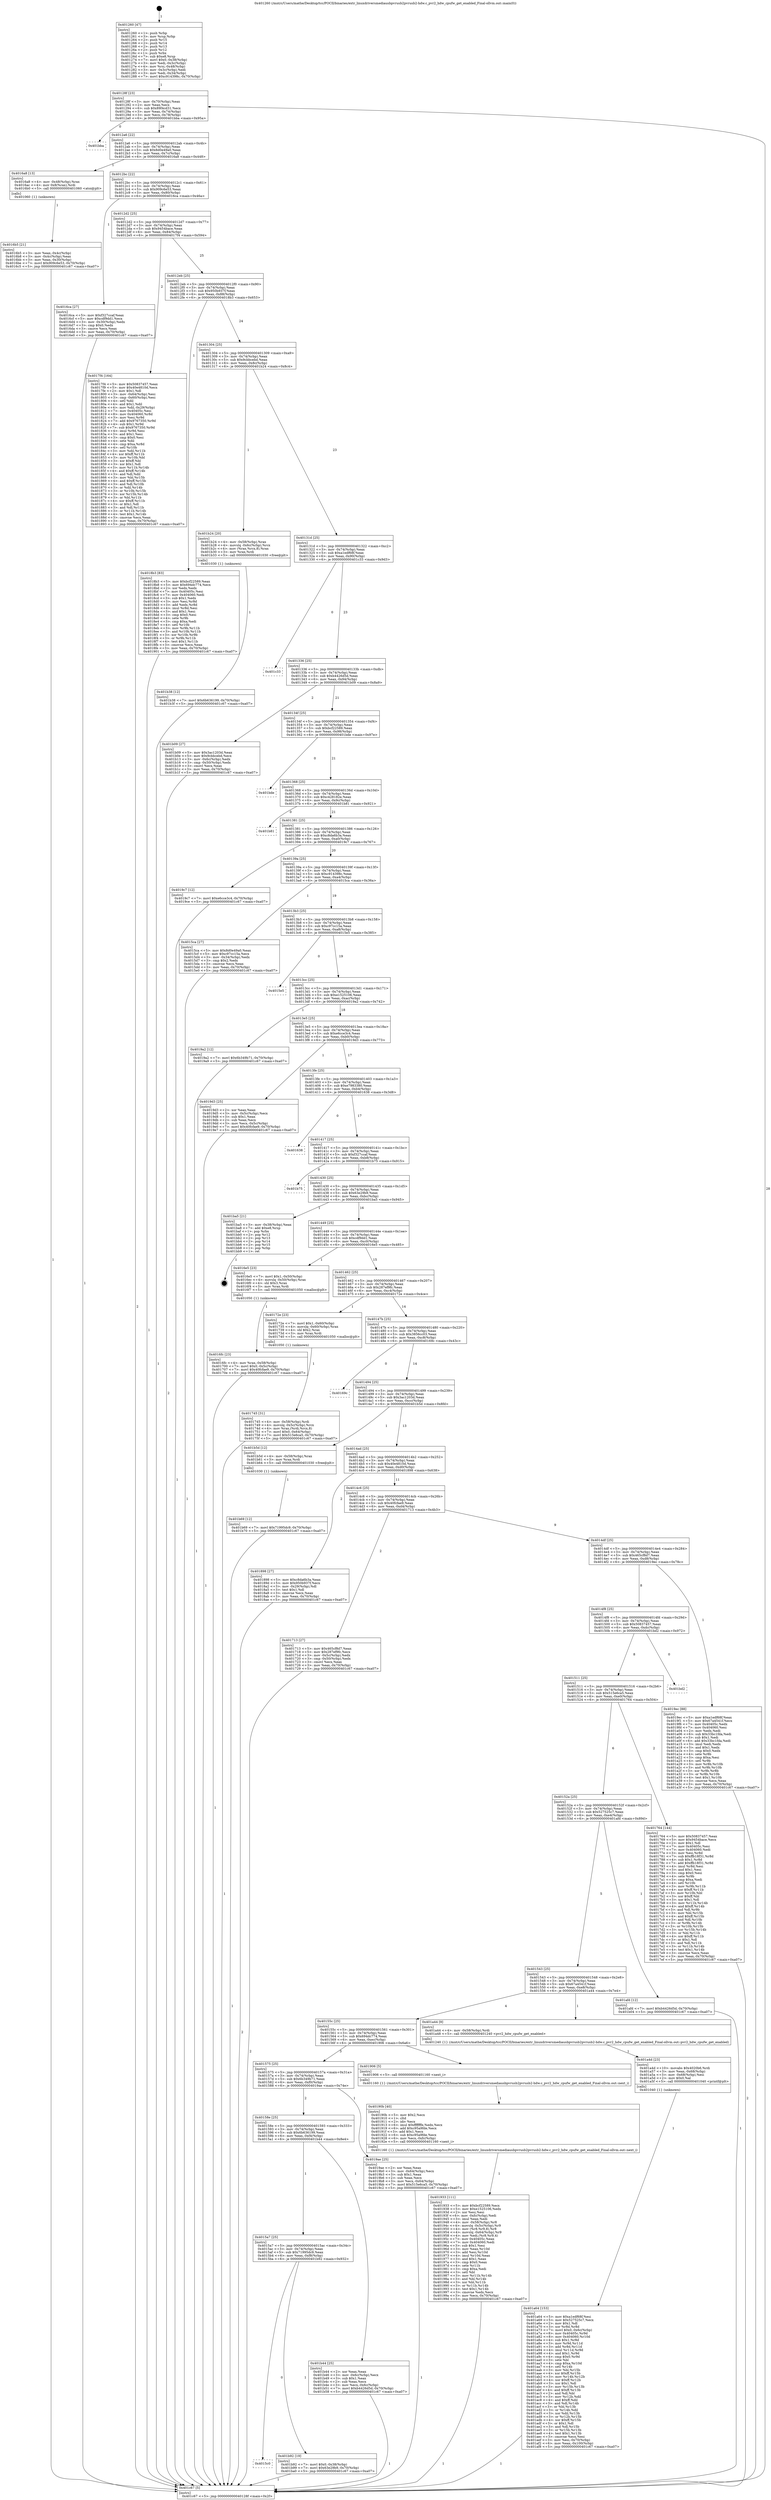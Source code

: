 digraph "0x401260" {
  label = "0x401260 (/mnt/c/Users/mathe/Desktop/tcc/POCII/binaries/extr_linuxdriversmediausbpvrusb2pvrusb2-hdw.c_pvr2_hdw_cpufw_get_enabled_Final-ollvm.out::main(0))"
  labelloc = "t"
  node[shape=record]

  Entry [label="",width=0.3,height=0.3,shape=circle,fillcolor=black,style=filled]
  "0x40128f" [label="{
     0x40128f [23]\l
     | [instrs]\l
     &nbsp;&nbsp;0x40128f \<+3\>: mov -0x70(%rbp),%eax\l
     &nbsp;&nbsp;0x401292 \<+2\>: mov %eax,%ecx\l
     &nbsp;&nbsp;0x401294 \<+6\>: sub $0x89f4cd31,%ecx\l
     &nbsp;&nbsp;0x40129a \<+3\>: mov %eax,-0x74(%rbp)\l
     &nbsp;&nbsp;0x40129d \<+3\>: mov %ecx,-0x78(%rbp)\l
     &nbsp;&nbsp;0x4012a0 \<+6\>: je 0000000000401bba \<main+0x95a\>\l
  }"]
  "0x401bba" [label="{
     0x401bba\l
  }", style=dashed]
  "0x4012a6" [label="{
     0x4012a6 [22]\l
     | [instrs]\l
     &nbsp;&nbsp;0x4012a6 \<+5\>: jmp 00000000004012ab \<main+0x4b\>\l
     &nbsp;&nbsp;0x4012ab \<+3\>: mov -0x74(%rbp),%eax\l
     &nbsp;&nbsp;0x4012ae \<+5\>: sub $0x8d0e49a0,%eax\l
     &nbsp;&nbsp;0x4012b3 \<+3\>: mov %eax,-0x7c(%rbp)\l
     &nbsp;&nbsp;0x4012b6 \<+6\>: je 00000000004016a8 \<main+0x448\>\l
  }"]
  Exit [label="",width=0.3,height=0.3,shape=circle,fillcolor=black,style=filled,peripheries=2]
  "0x4016a8" [label="{
     0x4016a8 [13]\l
     | [instrs]\l
     &nbsp;&nbsp;0x4016a8 \<+4\>: mov -0x48(%rbp),%rax\l
     &nbsp;&nbsp;0x4016ac \<+4\>: mov 0x8(%rax),%rdi\l
     &nbsp;&nbsp;0x4016b0 \<+5\>: call 0000000000401060 \<atoi@plt\>\l
     | [calls]\l
     &nbsp;&nbsp;0x401060 \{1\} (unknown)\l
  }"]
  "0x4012bc" [label="{
     0x4012bc [22]\l
     | [instrs]\l
     &nbsp;&nbsp;0x4012bc \<+5\>: jmp 00000000004012c1 \<main+0x61\>\l
     &nbsp;&nbsp;0x4012c1 \<+3\>: mov -0x74(%rbp),%eax\l
     &nbsp;&nbsp;0x4012c4 \<+5\>: sub $0x909c6e53,%eax\l
     &nbsp;&nbsp;0x4012c9 \<+3\>: mov %eax,-0x80(%rbp)\l
     &nbsp;&nbsp;0x4012cc \<+6\>: je 00000000004016ca \<main+0x46a\>\l
  }"]
  "0x4015c0" [label="{
     0x4015c0\l
  }", style=dashed]
  "0x4016ca" [label="{
     0x4016ca [27]\l
     | [instrs]\l
     &nbsp;&nbsp;0x4016ca \<+5\>: mov $0xf327ccaf,%eax\l
     &nbsp;&nbsp;0x4016cf \<+5\>: mov $0xcdf9dd1,%ecx\l
     &nbsp;&nbsp;0x4016d4 \<+3\>: mov -0x30(%rbp),%edx\l
     &nbsp;&nbsp;0x4016d7 \<+3\>: cmp $0x0,%edx\l
     &nbsp;&nbsp;0x4016da \<+3\>: cmove %ecx,%eax\l
     &nbsp;&nbsp;0x4016dd \<+3\>: mov %eax,-0x70(%rbp)\l
     &nbsp;&nbsp;0x4016e0 \<+5\>: jmp 0000000000401c67 \<main+0xa07\>\l
  }"]
  "0x4012d2" [label="{
     0x4012d2 [25]\l
     | [instrs]\l
     &nbsp;&nbsp;0x4012d2 \<+5\>: jmp 00000000004012d7 \<main+0x77\>\l
     &nbsp;&nbsp;0x4012d7 \<+3\>: mov -0x74(%rbp),%eax\l
     &nbsp;&nbsp;0x4012da \<+5\>: sub $0x9454bace,%eax\l
     &nbsp;&nbsp;0x4012df \<+6\>: mov %eax,-0x84(%rbp)\l
     &nbsp;&nbsp;0x4012e5 \<+6\>: je 00000000004017f4 \<main+0x594\>\l
  }"]
  "0x401b92" [label="{
     0x401b92 [19]\l
     | [instrs]\l
     &nbsp;&nbsp;0x401b92 \<+7\>: movl $0x0,-0x38(%rbp)\l
     &nbsp;&nbsp;0x401b99 \<+7\>: movl $0x63e29b9,-0x70(%rbp)\l
     &nbsp;&nbsp;0x401ba0 \<+5\>: jmp 0000000000401c67 \<main+0xa07\>\l
  }"]
  "0x4017f4" [label="{
     0x4017f4 [164]\l
     | [instrs]\l
     &nbsp;&nbsp;0x4017f4 \<+5\>: mov $0x50837457,%eax\l
     &nbsp;&nbsp;0x4017f9 \<+5\>: mov $0x40e4810d,%ecx\l
     &nbsp;&nbsp;0x4017fe \<+2\>: mov $0x1,%dl\l
     &nbsp;&nbsp;0x401800 \<+3\>: mov -0x64(%rbp),%esi\l
     &nbsp;&nbsp;0x401803 \<+3\>: cmp -0x60(%rbp),%esi\l
     &nbsp;&nbsp;0x401806 \<+4\>: setl %dil\l
     &nbsp;&nbsp;0x40180a \<+4\>: and $0x1,%dil\l
     &nbsp;&nbsp;0x40180e \<+4\>: mov %dil,-0x29(%rbp)\l
     &nbsp;&nbsp;0x401812 \<+7\>: mov 0x40405c,%esi\l
     &nbsp;&nbsp;0x401819 \<+8\>: mov 0x404060,%r8d\l
     &nbsp;&nbsp;0x401821 \<+3\>: mov %esi,%r9d\l
     &nbsp;&nbsp;0x401824 \<+7\>: add $0x9767350,%r9d\l
     &nbsp;&nbsp;0x40182b \<+4\>: sub $0x1,%r9d\l
     &nbsp;&nbsp;0x40182f \<+7\>: sub $0x9767350,%r9d\l
     &nbsp;&nbsp;0x401836 \<+4\>: imul %r9d,%esi\l
     &nbsp;&nbsp;0x40183a \<+3\>: and $0x1,%esi\l
     &nbsp;&nbsp;0x40183d \<+3\>: cmp $0x0,%esi\l
     &nbsp;&nbsp;0x401840 \<+4\>: sete %dil\l
     &nbsp;&nbsp;0x401844 \<+4\>: cmp $0xa,%r8d\l
     &nbsp;&nbsp;0x401848 \<+4\>: setl %r10b\l
     &nbsp;&nbsp;0x40184c \<+3\>: mov %dil,%r11b\l
     &nbsp;&nbsp;0x40184f \<+4\>: xor $0xff,%r11b\l
     &nbsp;&nbsp;0x401853 \<+3\>: mov %r10b,%bl\l
     &nbsp;&nbsp;0x401856 \<+3\>: xor $0xff,%bl\l
     &nbsp;&nbsp;0x401859 \<+3\>: xor $0x1,%dl\l
     &nbsp;&nbsp;0x40185c \<+3\>: mov %r11b,%r14b\l
     &nbsp;&nbsp;0x40185f \<+4\>: and $0xff,%r14b\l
     &nbsp;&nbsp;0x401863 \<+3\>: and %dl,%dil\l
     &nbsp;&nbsp;0x401866 \<+3\>: mov %bl,%r15b\l
     &nbsp;&nbsp;0x401869 \<+4\>: and $0xff,%r15b\l
     &nbsp;&nbsp;0x40186d \<+3\>: and %dl,%r10b\l
     &nbsp;&nbsp;0x401870 \<+3\>: or %dil,%r14b\l
     &nbsp;&nbsp;0x401873 \<+3\>: or %r10b,%r15b\l
     &nbsp;&nbsp;0x401876 \<+3\>: xor %r15b,%r14b\l
     &nbsp;&nbsp;0x401879 \<+3\>: or %bl,%r11b\l
     &nbsp;&nbsp;0x40187c \<+4\>: xor $0xff,%r11b\l
     &nbsp;&nbsp;0x401880 \<+3\>: or $0x1,%dl\l
     &nbsp;&nbsp;0x401883 \<+3\>: and %dl,%r11b\l
     &nbsp;&nbsp;0x401886 \<+3\>: or %r11b,%r14b\l
     &nbsp;&nbsp;0x401889 \<+4\>: test $0x1,%r14b\l
     &nbsp;&nbsp;0x40188d \<+3\>: cmovne %ecx,%eax\l
     &nbsp;&nbsp;0x401890 \<+3\>: mov %eax,-0x70(%rbp)\l
     &nbsp;&nbsp;0x401893 \<+5\>: jmp 0000000000401c67 \<main+0xa07\>\l
  }"]
  "0x4012eb" [label="{
     0x4012eb [25]\l
     | [instrs]\l
     &nbsp;&nbsp;0x4012eb \<+5\>: jmp 00000000004012f0 \<main+0x90\>\l
     &nbsp;&nbsp;0x4012f0 \<+3\>: mov -0x74(%rbp),%eax\l
     &nbsp;&nbsp;0x4012f3 \<+5\>: sub $0x950b937f,%eax\l
     &nbsp;&nbsp;0x4012f8 \<+6\>: mov %eax,-0x88(%rbp)\l
     &nbsp;&nbsp;0x4012fe \<+6\>: je 00000000004018b3 \<main+0x653\>\l
  }"]
  "0x401b69" [label="{
     0x401b69 [12]\l
     | [instrs]\l
     &nbsp;&nbsp;0x401b69 \<+7\>: movl $0x71995dc9,-0x70(%rbp)\l
     &nbsp;&nbsp;0x401b70 \<+5\>: jmp 0000000000401c67 \<main+0xa07\>\l
  }"]
  "0x4018b3" [label="{
     0x4018b3 [83]\l
     | [instrs]\l
     &nbsp;&nbsp;0x4018b3 \<+5\>: mov $0xbcf22589,%eax\l
     &nbsp;&nbsp;0x4018b8 \<+5\>: mov $0x694dc774,%ecx\l
     &nbsp;&nbsp;0x4018bd \<+2\>: xor %edx,%edx\l
     &nbsp;&nbsp;0x4018bf \<+7\>: mov 0x40405c,%esi\l
     &nbsp;&nbsp;0x4018c6 \<+7\>: mov 0x404060,%edi\l
     &nbsp;&nbsp;0x4018cd \<+3\>: sub $0x1,%edx\l
     &nbsp;&nbsp;0x4018d0 \<+3\>: mov %esi,%r8d\l
     &nbsp;&nbsp;0x4018d3 \<+3\>: add %edx,%r8d\l
     &nbsp;&nbsp;0x4018d6 \<+4\>: imul %r8d,%esi\l
     &nbsp;&nbsp;0x4018da \<+3\>: and $0x1,%esi\l
     &nbsp;&nbsp;0x4018dd \<+3\>: cmp $0x0,%esi\l
     &nbsp;&nbsp;0x4018e0 \<+4\>: sete %r9b\l
     &nbsp;&nbsp;0x4018e4 \<+3\>: cmp $0xa,%edi\l
     &nbsp;&nbsp;0x4018e7 \<+4\>: setl %r10b\l
     &nbsp;&nbsp;0x4018eb \<+3\>: mov %r9b,%r11b\l
     &nbsp;&nbsp;0x4018ee \<+3\>: and %r10b,%r11b\l
     &nbsp;&nbsp;0x4018f1 \<+3\>: xor %r10b,%r9b\l
     &nbsp;&nbsp;0x4018f4 \<+3\>: or %r9b,%r11b\l
     &nbsp;&nbsp;0x4018f7 \<+4\>: test $0x1,%r11b\l
     &nbsp;&nbsp;0x4018fb \<+3\>: cmovne %ecx,%eax\l
     &nbsp;&nbsp;0x4018fe \<+3\>: mov %eax,-0x70(%rbp)\l
     &nbsp;&nbsp;0x401901 \<+5\>: jmp 0000000000401c67 \<main+0xa07\>\l
  }"]
  "0x401304" [label="{
     0x401304 [25]\l
     | [instrs]\l
     &nbsp;&nbsp;0x401304 \<+5\>: jmp 0000000000401309 \<main+0xa9\>\l
     &nbsp;&nbsp;0x401309 \<+3\>: mov -0x74(%rbp),%eax\l
     &nbsp;&nbsp;0x40130c \<+5\>: sub $0x9cbbcebd,%eax\l
     &nbsp;&nbsp;0x401311 \<+6\>: mov %eax,-0x8c(%rbp)\l
     &nbsp;&nbsp;0x401317 \<+6\>: je 0000000000401b24 \<main+0x8c4\>\l
  }"]
  "0x4015a7" [label="{
     0x4015a7 [25]\l
     | [instrs]\l
     &nbsp;&nbsp;0x4015a7 \<+5\>: jmp 00000000004015ac \<main+0x34c\>\l
     &nbsp;&nbsp;0x4015ac \<+3\>: mov -0x74(%rbp),%eax\l
     &nbsp;&nbsp;0x4015af \<+5\>: sub $0x71995dc9,%eax\l
     &nbsp;&nbsp;0x4015b4 \<+6\>: mov %eax,-0xf8(%rbp)\l
     &nbsp;&nbsp;0x4015ba \<+6\>: je 0000000000401b92 \<main+0x932\>\l
  }"]
  "0x401b24" [label="{
     0x401b24 [20]\l
     | [instrs]\l
     &nbsp;&nbsp;0x401b24 \<+4\>: mov -0x58(%rbp),%rax\l
     &nbsp;&nbsp;0x401b28 \<+4\>: movslq -0x6c(%rbp),%rcx\l
     &nbsp;&nbsp;0x401b2c \<+4\>: mov (%rax,%rcx,8),%rax\l
     &nbsp;&nbsp;0x401b30 \<+3\>: mov %rax,%rdi\l
     &nbsp;&nbsp;0x401b33 \<+5\>: call 0000000000401030 \<free@plt\>\l
     | [calls]\l
     &nbsp;&nbsp;0x401030 \{1\} (unknown)\l
  }"]
  "0x40131d" [label="{
     0x40131d [25]\l
     | [instrs]\l
     &nbsp;&nbsp;0x40131d \<+5\>: jmp 0000000000401322 \<main+0xc2\>\l
     &nbsp;&nbsp;0x401322 \<+3\>: mov -0x74(%rbp),%eax\l
     &nbsp;&nbsp;0x401325 \<+5\>: sub $0xa1edf68f,%eax\l
     &nbsp;&nbsp;0x40132a \<+6\>: mov %eax,-0x90(%rbp)\l
     &nbsp;&nbsp;0x401330 \<+6\>: je 0000000000401c33 \<main+0x9d3\>\l
  }"]
  "0x401b44" [label="{
     0x401b44 [25]\l
     | [instrs]\l
     &nbsp;&nbsp;0x401b44 \<+2\>: xor %eax,%eax\l
     &nbsp;&nbsp;0x401b46 \<+3\>: mov -0x6c(%rbp),%ecx\l
     &nbsp;&nbsp;0x401b49 \<+3\>: sub $0x1,%eax\l
     &nbsp;&nbsp;0x401b4c \<+2\>: sub %eax,%ecx\l
     &nbsp;&nbsp;0x401b4e \<+3\>: mov %ecx,-0x6c(%rbp)\l
     &nbsp;&nbsp;0x401b51 \<+7\>: movl $0xb4426d5d,-0x70(%rbp)\l
     &nbsp;&nbsp;0x401b58 \<+5\>: jmp 0000000000401c67 \<main+0xa07\>\l
  }"]
  "0x401c33" [label="{
     0x401c33\l
  }", style=dashed]
  "0x401336" [label="{
     0x401336 [25]\l
     | [instrs]\l
     &nbsp;&nbsp;0x401336 \<+5\>: jmp 000000000040133b \<main+0xdb\>\l
     &nbsp;&nbsp;0x40133b \<+3\>: mov -0x74(%rbp),%eax\l
     &nbsp;&nbsp;0x40133e \<+5\>: sub $0xb4426d5d,%eax\l
     &nbsp;&nbsp;0x401343 \<+6\>: mov %eax,-0x94(%rbp)\l
     &nbsp;&nbsp;0x401349 \<+6\>: je 0000000000401b09 \<main+0x8a9\>\l
  }"]
  "0x401b38" [label="{
     0x401b38 [12]\l
     | [instrs]\l
     &nbsp;&nbsp;0x401b38 \<+7\>: movl $0x6b636199,-0x70(%rbp)\l
     &nbsp;&nbsp;0x401b3f \<+5\>: jmp 0000000000401c67 \<main+0xa07\>\l
  }"]
  "0x401b09" [label="{
     0x401b09 [27]\l
     | [instrs]\l
     &nbsp;&nbsp;0x401b09 \<+5\>: mov $0x3ac1203d,%eax\l
     &nbsp;&nbsp;0x401b0e \<+5\>: mov $0x9cbbcebd,%ecx\l
     &nbsp;&nbsp;0x401b13 \<+3\>: mov -0x6c(%rbp),%edx\l
     &nbsp;&nbsp;0x401b16 \<+3\>: cmp -0x50(%rbp),%edx\l
     &nbsp;&nbsp;0x401b19 \<+3\>: cmovl %ecx,%eax\l
     &nbsp;&nbsp;0x401b1c \<+3\>: mov %eax,-0x70(%rbp)\l
     &nbsp;&nbsp;0x401b1f \<+5\>: jmp 0000000000401c67 \<main+0xa07\>\l
  }"]
  "0x40134f" [label="{
     0x40134f [25]\l
     | [instrs]\l
     &nbsp;&nbsp;0x40134f \<+5\>: jmp 0000000000401354 \<main+0xf4\>\l
     &nbsp;&nbsp;0x401354 \<+3\>: mov -0x74(%rbp),%eax\l
     &nbsp;&nbsp;0x401357 \<+5\>: sub $0xbcf22589,%eax\l
     &nbsp;&nbsp;0x40135c \<+6\>: mov %eax,-0x98(%rbp)\l
     &nbsp;&nbsp;0x401362 \<+6\>: je 0000000000401bde \<main+0x97e\>\l
  }"]
  "0x401a64" [label="{
     0x401a64 [153]\l
     | [instrs]\l
     &nbsp;&nbsp;0x401a64 \<+5\>: mov $0xa1edf68f,%esi\l
     &nbsp;&nbsp;0x401a69 \<+5\>: mov $0x527525c7,%ecx\l
     &nbsp;&nbsp;0x401a6e \<+2\>: mov $0x1,%dl\l
     &nbsp;&nbsp;0x401a70 \<+3\>: xor %r8d,%r8d\l
     &nbsp;&nbsp;0x401a73 \<+7\>: movl $0x0,-0x6c(%rbp)\l
     &nbsp;&nbsp;0x401a7a \<+8\>: mov 0x40405c,%r9d\l
     &nbsp;&nbsp;0x401a82 \<+8\>: mov 0x404060,%r10d\l
     &nbsp;&nbsp;0x401a8a \<+4\>: sub $0x1,%r8d\l
     &nbsp;&nbsp;0x401a8e \<+3\>: mov %r9d,%r11d\l
     &nbsp;&nbsp;0x401a91 \<+3\>: add %r8d,%r11d\l
     &nbsp;&nbsp;0x401a94 \<+4\>: imul %r11d,%r9d\l
     &nbsp;&nbsp;0x401a98 \<+4\>: and $0x1,%r9d\l
     &nbsp;&nbsp;0x401a9c \<+4\>: cmp $0x0,%r9d\l
     &nbsp;&nbsp;0x401aa0 \<+3\>: sete %bl\l
     &nbsp;&nbsp;0x401aa3 \<+4\>: cmp $0xa,%r10d\l
     &nbsp;&nbsp;0x401aa7 \<+4\>: setl %r14b\l
     &nbsp;&nbsp;0x401aab \<+3\>: mov %bl,%r15b\l
     &nbsp;&nbsp;0x401aae \<+4\>: xor $0xff,%r15b\l
     &nbsp;&nbsp;0x401ab2 \<+3\>: mov %r14b,%r12b\l
     &nbsp;&nbsp;0x401ab5 \<+4\>: xor $0xff,%r12b\l
     &nbsp;&nbsp;0x401ab9 \<+3\>: xor $0x1,%dl\l
     &nbsp;&nbsp;0x401abc \<+3\>: mov %r15b,%r13b\l
     &nbsp;&nbsp;0x401abf \<+4\>: and $0xff,%r13b\l
     &nbsp;&nbsp;0x401ac3 \<+2\>: and %dl,%bl\l
     &nbsp;&nbsp;0x401ac5 \<+3\>: mov %r12b,%dil\l
     &nbsp;&nbsp;0x401ac8 \<+4\>: and $0xff,%dil\l
     &nbsp;&nbsp;0x401acc \<+3\>: and %dl,%r14b\l
     &nbsp;&nbsp;0x401acf \<+3\>: or %bl,%r13b\l
     &nbsp;&nbsp;0x401ad2 \<+3\>: or %r14b,%dil\l
     &nbsp;&nbsp;0x401ad5 \<+3\>: xor %dil,%r13b\l
     &nbsp;&nbsp;0x401ad8 \<+3\>: or %r12b,%r15b\l
     &nbsp;&nbsp;0x401adb \<+4\>: xor $0xff,%r15b\l
     &nbsp;&nbsp;0x401adf \<+3\>: or $0x1,%dl\l
     &nbsp;&nbsp;0x401ae2 \<+3\>: and %dl,%r15b\l
     &nbsp;&nbsp;0x401ae5 \<+3\>: or %r15b,%r13b\l
     &nbsp;&nbsp;0x401ae8 \<+4\>: test $0x1,%r13b\l
     &nbsp;&nbsp;0x401aec \<+3\>: cmovne %ecx,%esi\l
     &nbsp;&nbsp;0x401aef \<+3\>: mov %esi,-0x70(%rbp)\l
     &nbsp;&nbsp;0x401af2 \<+6\>: mov %eax,-0x100(%rbp)\l
     &nbsp;&nbsp;0x401af8 \<+5\>: jmp 0000000000401c67 \<main+0xa07\>\l
  }"]
  "0x401bde" [label="{
     0x401bde\l
  }", style=dashed]
  "0x401368" [label="{
     0x401368 [25]\l
     | [instrs]\l
     &nbsp;&nbsp;0x401368 \<+5\>: jmp 000000000040136d \<main+0x10d\>\l
     &nbsp;&nbsp;0x40136d \<+3\>: mov -0x74(%rbp),%eax\l
     &nbsp;&nbsp;0x401370 \<+5\>: sub $0xc428182e,%eax\l
     &nbsp;&nbsp;0x401375 \<+6\>: mov %eax,-0x9c(%rbp)\l
     &nbsp;&nbsp;0x40137b \<+6\>: je 0000000000401b81 \<main+0x921\>\l
  }"]
  "0x401a4d" [label="{
     0x401a4d [23]\l
     | [instrs]\l
     &nbsp;&nbsp;0x401a4d \<+10\>: movabs $0x4020b6,%rdi\l
     &nbsp;&nbsp;0x401a57 \<+3\>: mov %eax,-0x68(%rbp)\l
     &nbsp;&nbsp;0x401a5a \<+3\>: mov -0x68(%rbp),%esi\l
     &nbsp;&nbsp;0x401a5d \<+2\>: mov $0x0,%al\l
     &nbsp;&nbsp;0x401a5f \<+5\>: call 0000000000401040 \<printf@plt\>\l
     | [calls]\l
     &nbsp;&nbsp;0x401040 \{1\} (unknown)\l
  }"]
  "0x401b81" [label="{
     0x401b81\l
  }", style=dashed]
  "0x401381" [label="{
     0x401381 [25]\l
     | [instrs]\l
     &nbsp;&nbsp;0x401381 \<+5\>: jmp 0000000000401386 \<main+0x126\>\l
     &nbsp;&nbsp;0x401386 \<+3\>: mov -0x74(%rbp),%eax\l
     &nbsp;&nbsp;0x401389 \<+5\>: sub $0xc8da6b3a,%eax\l
     &nbsp;&nbsp;0x40138e \<+6\>: mov %eax,-0xa0(%rbp)\l
     &nbsp;&nbsp;0x401394 \<+6\>: je 00000000004019c7 \<main+0x767\>\l
  }"]
  "0x40158e" [label="{
     0x40158e [25]\l
     | [instrs]\l
     &nbsp;&nbsp;0x40158e \<+5\>: jmp 0000000000401593 \<main+0x333\>\l
     &nbsp;&nbsp;0x401593 \<+3\>: mov -0x74(%rbp),%eax\l
     &nbsp;&nbsp;0x401596 \<+5\>: sub $0x6b636199,%eax\l
     &nbsp;&nbsp;0x40159b \<+6\>: mov %eax,-0xf4(%rbp)\l
     &nbsp;&nbsp;0x4015a1 \<+6\>: je 0000000000401b44 \<main+0x8e4\>\l
  }"]
  "0x4019c7" [label="{
     0x4019c7 [12]\l
     | [instrs]\l
     &nbsp;&nbsp;0x4019c7 \<+7\>: movl $0xe6cce3c4,-0x70(%rbp)\l
     &nbsp;&nbsp;0x4019ce \<+5\>: jmp 0000000000401c67 \<main+0xa07\>\l
  }"]
  "0x40139a" [label="{
     0x40139a [25]\l
     | [instrs]\l
     &nbsp;&nbsp;0x40139a \<+5\>: jmp 000000000040139f \<main+0x13f\>\l
     &nbsp;&nbsp;0x40139f \<+3\>: mov -0x74(%rbp),%eax\l
     &nbsp;&nbsp;0x4013a2 \<+5\>: sub $0xc914398c,%eax\l
     &nbsp;&nbsp;0x4013a7 \<+6\>: mov %eax,-0xa4(%rbp)\l
     &nbsp;&nbsp;0x4013ad \<+6\>: je 00000000004015ca \<main+0x36a\>\l
  }"]
  "0x4019ae" [label="{
     0x4019ae [25]\l
     | [instrs]\l
     &nbsp;&nbsp;0x4019ae \<+2\>: xor %eax,%eax\l
     &nbsp;&nbsp;0x4019b0 \<+3\>: mov -0x64(%rbp),%ecx\l
     &nbsp;&nbsp;0x4019b3 \<+3\>: sub $0x1,%eax\l
     &nbsp;&nbsp;0x4019b6 \<+2\>: sub %eax,%ecx\l
     &nbsp;&nbsp;0x4019b8 \<+3\>: mov %ecx,-0x64(%rbp)\l
     &nbsp;&nbsp;0x4019bb \<+7\>: movl $0x515e6ca5,-0x70(%rbp)\l
     &nbsp;&nbsp;0x4019c2 \<+5\>: jmp 0000000000401c67 \<main+0xa07\>\l
  }"]
  "0x4015ca" [label="{
     0x4015ca [27]\l
     | [instrs]\l
     &nbsp;&nbsp;0x4015ca \<+5\>: mov $0x8d0e49a0,%eax\l
     &nbsp;&nbsp;0x4015cf \<+5\>: mov $0xc97cc15a,%ecx\l
     &nbsp;&nbsp;0x4015d4 \<+3\>: mov -0x34(%rbp),%edx\l
     &nbsp;&nbsp;0x4015d7 \<+3\>: cmp $0x2,%edx\l
     &nbsp;&nbsp;0x4015da \<+3\>: cmovne %ecx,%eax\l
     &nbsp;&nbsp;0x4015dd \<+3\>: mov %eax,-0x70(%rbp)\l
     &nbsp;&nbsp;0x4015e0 \<+5\>: jmp 0000000000401c67 \<main+0xa07\>\l
  }"]
  "0x4013b3" [label="{
     0x4013b3 [25]\l
     | [instrs]\l
     &nbsp;&nbsp;0x4013b3 \<+5\>: jmp 00000000004013b8 \<main+0x158\>\l
     &nbsp;&nbsp;0x4013b8 \<+3\>: mov -0x74(%rbp),%eax\l
     &nbsp;&nbsp;0x4013bb \<+5\>: sub $0xc97cc15a,%eax\l
     &nbsp;&nbsp;0x4013c0 \<+6\>: mov %eax,-0xa8(%rbp)\l
     &nbsp;&nbsp;0x4013c6 \<+6\>: je 00000000004015e5 \<main+0x385\>\l
  }"]
  "0x401c67" [label="{
     0x401c67 [5]\l
     | [instrs]\l
     &nbsp;&nbsp;0x401c67 \<+5\>: jmp 000000000040128f \<main+0x2f\>\l
  }"]
  "0x401260" [label="{
     0x401260 [47]\l
     | [instrs]\l
     &nbsp;&nbsp;0x401260 \<+1\>: push %rbp\l
     &nbsp;&nbsp;0x401261 \<+3\>: mov %rsp,%rbp\l
     &nbsp;&nbsp;0x401264 \<+2\>: push %r15\l
     &nbsp;&nbsp;0x401266 \<+2\>: push %r14\l
     &nbsp;&nbsp;0x401268 \<+2\>: push %r13\l
     &nbsp;&nbsp;0x40126a \<+2\>: push %r12\l
     &nbsp;&nbsp;0x40126c \<+1\>: push %rbx\l
     &nbsp;&nbsp;0x40126d \<+7\>: sub $0xe8,%rsp\l
     &nbsp;&nbsp;0x401274 \<+7\>: movl $0x0,-0x38(%rbp)\l
     &nbsp;&nbsp;0x40127b \<+3\>: mov %edi,-0x3c(%rbp)\l
     &nbsp;&nbsp;0x40127e \<+4\>: mov %rsi,-0x48(%rbp)\l
     &nbsp;&nbsp;0x401282 \<+3\>: mov -0x3c(%rbp),%edi\l
     &nbsp;&nbsp;0x401285 \<+3\>: mov %edi,-0x34(%rbp)\l
     &nbsp;&nbsp;0x401288 \<+7\>: movl $0xc914398c,-0x70(%rbp)\l
  }"]
  "0x4016b5" [label="{
     0x4016b5 [21]\l
     | [instrs]\l
     &nbsp;&nbsp;0x4016b5 \<+3\>: mov %eax,-0x4c(%rbp)\l
     &nbsp;&nbsp;0x4016b8 \<+3\>: mov -0x4c(%rbp),%eax\l
     &nbsp;&nbsp;0x4016bb \<+3\>: mov %eax,-0x30(%rbp)\l
     &nbsp;&nbsp;0x4016be \<+7\>: movl $0x909c6e53,-0x70(%rbp)\l
     &nbsp;&nbsp;0x4016c5 \<+5\>: jmp 0000000000401c67 \<main+0xa07\>\l
  }"]
  "0x401933" [label="{
     0x401933 [111]\l
     | [instrs]\l
     &nbsp;&nbsp;0x401933 \<+5\>: mov $0xbcf22589,%ecx\l
     &nbsp;&nbsp;0x401938 \<+5\>: mov $0xe1525106,%edx\l
     &nbsp;&nbsp;0x40193d \<+2\>: xor %esi,%esi\l
     &nbsp;&nbsp;0x40193f \<+6\>: mov -0xfc(%rbp),%edi\l
     &nbsp;&nbsp;0x401945 \<+3\>: imul %eax,%edi\l
     &nbsp;&nbsp;0x401948 \<+4\>: mov -0x58(%rbp),%r8\l
     &nbsp;&nbsp;0x40194c \<+4\>: movslq -0x5c(%rbp),%r9\l
     &nbsp;&nbsp;0x401950 \<+4\>: mov (%r8,%r9,8),%r8\l
     &nbsp;&nbsp;0x401954 \<+4\>: movslq -0x64(%rbp),%r9\l
     &nbsp;&nbsp;0x401958 \<+4\>: mov %edi,(%r8,%r9,4)\l
     &nbsp;&nbsp;0x40195c \<+7\>: mov 0x40405c,%eax\l
     &nbsp;&nbsp;0x401963 \<+7\>: mov 0x404060,%edi\l
     &nbsp;&nbsp;0x40196a \<+3\>: sub $0x1,%esi\l
     &nbsp;&nbsp;0x40196d \<+3\>: mov %eax,%r10d\l
     &nbsp;&nbsp;0x401970 \<+3\>: add %esi,%r10d\l
     &nbsp;&nbsp;0x401973 \<+4\>: imul %r10d,%eax\l
     &nbsp;&nbsp;0x401977 \<+3\>: and $0x1,%eax\l
     &nbsp;&nbsp;0x40197a \<+3\>: cmp $0x0,%eax\l
     &nbsp;&nbsp;0x40197d \<+4\>: sete %r11b\l
     &nbsp;&nbsp;0x401981 \<+3\>: cmp $0xa,%edi\l
     &nbsp;&nbsp;0x401984 \<+3\>: setl %bl\l
     &nbsp;&nbsp;0x401987 \<+3\>: mov %r11b,%r14b\l
     &nbsp;&nbsp;0x40198a \<+3\>: and %bl,%r14b\l
     &nbsp;&nbsp;0x40198d \<+3\>: xor %bl,%r11b\l
     &nbsp;&nbsp;0x401990 \<+3\>: or %r11b,%r14b\l
     &nbsp;&nbsp;0x401993 \<+4\>: test $0x1,%r14b\l
     &nbsp;&nbsp;0x401997 \<+3\>: cmovne %edx,%ecx\l
     &nbsp;&nbsp;0x40199a \<+3\>: mov %ecx,-0x70(%rbp)\l
     &nbsp;&nbsp;0x40199d \<+5\>: jmp 0000000000401c67 \<main+0xa07\>\l
  }"]
  "0x4015e5" [label="{
     0x4015e5\l
  }", style=dashed]
  "0x4013cc" [label="{
     0x4013cc [25]\l
     | [instrs]\l
     &nbsp;&nbsp;0x4013cc \<+5\>: jmp 00000000004013d1 \<main+0x171\>\l
     &nbsp;&nbsp;0x4013d1 \<+3\>: mov -0x74(%rbp),%eax\l
     &nbsp;&nbsp;0x4013d4 \<+5\>: sub $0xe1525106,%eax\l
     &nbsp;&nbsp;0x4013d9 \<+6\>: mov %eax,-0xac(%rbp)\l
     &nbsp;&nbsp;0x4013df \<+6\>: je 00000000004019a2 \<main+0x742\>\l
  }"]
  "0x40190b" [label="{
     0x40190b [40]\l
     | [instrs]\l
     &nbsp;&nbsp;0x40190b \<+5\>: mov $0x2,%ecx\l
     &nbsp;&nbsp;0x401910 \<+1\>: cltd\l
     &nbsp;&nbsp;0x401911 \<+2\>: idiv %ecx\l
     &nbsp;&nbsp;0x401913 \<+6\>: imul $0xfffffffe,%edx,%ecx\l
     &nbsp;&nbsp;0x401919 \<+6\>: add $0xc95a9fde,%ecx\l
     &nbsp;&nbsp;0x40191f \<+3\>: add $0x1,%ecx\l
     &nbsp;&nbsp;0x401922 \<+6\>: sub $0xc95a9fde,%ecx\l
     &nbsp;&nbsp;0x401928 \<+6\>: mov %ecx,-0xfc(%rbp)\l
     &nbsp;&nbsp;0x40192e \<+5\>: call 0000000000401160 \<next_i\>\l
     | [calls]\l
     &nbsp;&nbsp;0x401160 \{1\} (/mnt/c/Users/mathe/Desktop/tcc/POCII/binaries/extr_linuxdriversmediausbpvrusb2pvrusb2-hdw.c_pvr2_hdw_cpufw_get_enabled_Final-ollvm.out::next_i)\l
  }"]
  "0x4019a2" [label="{
     0x4019a2 [12]\l
     | [instrs]\l
     &nbsp;&nbsp;0x4019a2 \<+7\>: movl $0x6b349b71,-0x70(%rbp)\l
     &nbsp;&nbsp;0x4019a9 \<+5\>: jmp 0000000000401c67 \<main+0xa07\>\l
  }"]
  "0x4013e5" [label="{
     0x4013e5 [25]\l
     | [instrs]\l
     &nbsp;&nbsp;0x4013e5 \<+5\>: jmp 00000000004013ea \<main+0x18a\>\l
     &nbsp;&nbsp;0x4013ea \<+3\>: mov -0x74(%rbp),%eax\l
     &nbsp;&nbsp;0x4013ed \<+5\>: sub $0xe6cce3c4,%eax\l
     &nbsp;&nbsp;0x4013f2 \<+6\>: mov %eax,-0xb0(%rbp)\l
     &nbsp;&nbsp;0x4013f8 \<+6\>: je 00000000004019d3 \<main+0x773\>\l
  }"]
  "0x401575" [label="{
     0x401575 [25]\l
     | [instrs]\l
     &nbsp;&nbsp;0x401575 \<+5\>: jmp 000000000040157a \<main+0x31a\>\l
     &nbsp;&nbsp;0x40157a \<+3\>: mov -0x74(%rbp),%eax\l
     &nbsp;&nbsp;0x40157d \<+5\>: sub $0x6b349b71,%eax\l
     &nbsp;&nbsp;0x401582 \<+6\>: mov %eax,-0xf0(%rbp)\l
     &nbsp;&nbsp;0x401588 \<+6\>: je 00000000004019ae \<main+0x74e\>\l
  }"]
  "0x4019d3" [label="{
     0x4019d3 [25]\l
     | [instrs]\l
     &nbsp;&nbsp;0x4019d3 \<+2\>: xor %eax,%eax\l
     &nbsp;&nbsp;0x4019d5 \<+3\>: mov -0x5c(%rbp),%ecx\l
     &nbsp;&nbsp;0x4019d8 \<+3\>: sub $0x1,%eax\l
     &nbsp;&nbsp;0x4019db \<+2\>: sub %eax,%ecx\l
     &nbsp;&nbsp;0x4019dd \<+3\>: mov %ecx,-0x5c(%rbp)\l
     &nbsp;&nbsp;0x4019e0 \<+7\>: movl $0x40fcfae9,-0x70(%rbp)\l
     &nbsp;&nbsp;0x4019e7 \<+5\>: jmp 0000000000401c67 \<main+0xa07\>\l
  }"]
  "0x4013fe" [label="{
     0x4013fe [25]\l
     | [instrs]\l
     &nbsp;&nbsp;0x4013fe \<+5\>: jmp 0000000000401403 \<main+0x1a3\>\l
     &nbsp;&nbsp;0x401403 \<+3\>: mov -0x74(%rbp),%eax\l
     &nbsp;&nbsp;0x401406 \<+5\>: sub $0xe7983380,%eax\l
     &nbsp;&nbsp;0x40140b \<+6\>: mov %eax,-0xb4(%rbp)\l
     &nbsp;&nbsp;0x401411 \<+6\>: je 0000000000401638 \<main+0x3d8\>\l
  }"]
  "0x401906" [label="{
     0x401906 [5]\l
     | [instrs]\l
     &nbsp;&nbsp;0x401906 \<+5\>: call 0000000000401160 \<next_i\>\l
     | [calls]\l
     &nbsp;&nbsp;0x401160 \{1\} (/mnt/c/Users/mathe/Desktop/tcc/POCII/binaries/extr_linuxdriversmediausbpvrusb2pvrusb2-hdw.c_pvr2_hdw_cpufw_get_enabled_Final-ollvm.out::next_i)\l
  }"]
  "0x401638" [label="{
     0x401638\l
  }", style=dashed]
  "0x401417" [label="{
     0x401417 [25]\l
     | [instrs]\l
     &nbsp;&nbsp;0x401417 \<+5\>: jmp 000000000040141c \<main+0x1bc\>\l
     &nbsp;&nbsp;0x40141c \<+3\>: mov -0x74(%rbp),%eax\l
     &nbsp;&nbsp;0x40141f \<+5\>: sub $0xf327ccaf,%eax\l
     &nbsp;&nbsp;0x401424 \<+6\>: mov %eax,-0xb8(%rbp)\l
     &nbsp;&nbsp;0x40142a \<+6\>: je 0000000000401b75 \<main+0x915\>\l
  }"]
  "0x40155c" [label="{
     0x40155c [25]\l
     | [instrs]\l
     &nbsp;&nbsp;0x40155c \<+5\>: jmp 0000000000401561 \<main+0x301\>\l
     &nbsp;&nbsp;0x401561 \<+3\>: mov -0x74(%rbp),%eax\l
     &nbsp;&nbsp;0x401564 \<+5\>: sub $0x694dc774,%eax\l
     &nbsp;&nbsp;0x401569 \<+6\>: mov %eax,-0xec(%rbp)\l
     &nbsp;&nbsp;0x40156f \<+6\>: je 0000000000401906 \<main+0x6a6\>\l
  }"]
  "0x401b75" [label="{
     0x401b75\l
  }", style=dashed]
  "0x401430" [label="{
     0x401430 [25]\l
     | [instrs]\l
     &nbsp;&nbsp;0x401430 \<+5\>: jmp 0000000000401435 \<main+0x1d5\>\l
     &nbsp;&nbsp;0x401435 \<+3\>: mov -0x74(%rbp),%eax\l
     &nbsp;&nbsp;0x401438 \<+5\>: sub $0x63e29b9,%eax\l
     &nbsp;&nbsp;0x40143d \<+6\>: mov %eax,-0xbc(%rbp)\l
     &nbsp;&nbsp;0x401443 \<+6\>: je 0000000000401ba5 \<main+0x945\>\l
  }"]
  "0x401a44" [label="{
     0x401a44 [9]\l
     | [instrs]\l
     &nbsp;&nbsp;0x401a44 \<+4\>: mov -0x58(%rbp),%rdi\l
     &nbsp;&nbsp;0x401a48 \<+5\>: call 0000000000401240 \<pvr2_hdw_cpufw_get_enabled\>\l
     | [calls]\l
     &nbsp;&nbsp;0x401240 \{1\} (/mnt/c/Users/mathe/Desktop/tcc/POCII/binaries/extr_linuxdriversmediausbpvrusb2pvrusb2-hdw.c_pvr2_hdw_cpufw_get_enabled_Final-ollvm.out::pvr2_hdw_cpufw_get_enabled)\l
  }"]
  "0x401ba5" [label="{
     0x401ba5 [21]\l
     | [instrs]\l
     &nbsp;&nbsp;0x401ba5 \<+3\>: mov -0x38(%rbp),%eax\l
     &nbsp;&nbsp;0x401ba8 \<+7\>: add $0xe8,%rsp\l
     &nbsp;&nbsp;0x401baf \<+1\>: pop %rbx\l
     &nbsp;&nbsp;0x401bb0 \<+2\>: pop %r12\l
     &nbsp;&nbsp;0x401bb2 \<+2\>: pop %r13\l
     &nbsp;&nbsp;0x401bb4 \<+2\>: pop %r14\l
     &nbsp;&nbsp;0x401bb6 \<+2\>: pop %r15\l
     &nbsp;&nbsp;0x401bb8 \<+1\>: pop %rbp\l
     &nbsp;&nbsp;0x401bb9 \<+1\>: ret\l
  }"]
  "0x401449" [label="{
     0x401449 [25]\l
     | [instrs]\l
     &nbsp;&nbsp;0x401449 \<+5\>: jmp 000000000040144e \<main+0x1ee\>\l
     &nbsp;&nbsp;0x40144e \<+3\>: mov -0x74(%rbp),%eax\l
     &nbsp;&nbsp;0x401451 \<+5\>: sub $0xcdf9dd1,%eax\l
     &nbsp;&nbsp;0x401456 \<+6\>: mov %eax,-0xc0(%rbp)\l
     &nbsp;&nbsp;0x40145c \<+6\>: je 00000000004016e5 \<main+0x485\>\l
  }"]
  "0x401543" [label="{
     0x401543 [25]\l
     | [instrs]\l
     &nbsp;&nbsp;0x401543 \<+5\>: jmp 0000000000401548 \<main+0x2e8\>\l
     &nbsp;&nbsp;0x401548 \<+3\>: mov -0x74(%rbp),%eax\l
     &nbsp;&nbsp;0x40154b \<+5\>: sub $0x67a4541f,%eax\l
     &nbsp;&nbsp;0x401550 \<+6\>: mov %eax,-0xe8(%rbp)\l
     &nbsp;&nbsp;0x401556 \<+6\>: je 0000000000401a44 \<main+0x7e4\>\l
  }"]
  "0x4016e5" [label="{
     0x4016e5 [23]\l
     | [instrs]\l
     &nbsp;&nbsp;0x4016e5 \<+7\>: movl $0x1,-0x50(%rbp)\l
     &nbsp;&nbsp;0x4016ec \<+4\>: movslq -0x50(%rbp),%rax\l
     &nbsp;&nbsp;0x4016f0 \<+4\>: shl $0x3,%rax\l
     &nbsp;&nbsp;0x4016f4 \<+3\>: mov %rax,%rdi\l
     &nbsp;&nbsp;0x4016f7 \<+5\>: call 0000000000401050 \<malloc@plt\>\l
     | [calls]\l
     &nbsp;&nbsp;0x401050 \{1\} (unknown)\l
  }"]
  "0x401462" [label="{
     0x401462 [25]\l
     | [instrs]\l
     &nbsp;&nbsp;0x401462 \<+5\>: jmp 0000000000401467 \<main+0x207\>\l
     &nbsp;&nbsp;0x401467 \<+3\>: mov -0x74(%rbp),%eax\l
     &nbsp;&nbsp;0x40146a \<+5\>: sub $0x287ef9fc,%eax\l
     &nbsp;&nbsp;0x40146f \<+6\>: mov %eax,-0xc4(%rbp)\l
     &nbsp;&nbsp;0x401475 \<+6\>: je 000000000040172e \<main+0x4ce\>\l
  }"]
  "0x4016fc" [label="{
     0x4016fc [23]\l
     | [instrs]\l
     &nbsp;&nbsp;0x4016fc \<+4\>: mov %rax,-0x58(%rbp)\l
     &nbsp;&nbsp;0x401700 \<+7\>: movl $0x0,-0x5c(%rbp)\l
     &nbsp;&nbsp;0x401707 \<+7\>: movl $0x40fcfae9,-0x70(%rbp)\l
     &nbsp;&nbsp;0x40170e \<+5\>: jmp 0000000000401c67 \<main+0xa07\>\l
  }"]
  "0x401afd" [label="{
     0x401afd [12]\l
     | [instrs]\l
     &nbsp;&nbsp;0x401afd \<+7\>: movl $0xb4426d5d,-0x70(%rbp)\l
     &nbsp;&nbsp;0x401b04 \<+5\>: jmp 0000000000401c67 \<main+0xa07\>\l
  }"]
  "0x40172e" [label="{
     0x40172e [23]\l
     | [instrs]\l
     &nbsp;&nbsp;0x40172e \<+7\>: movl $0x1,-0x60(%rbp)\l
     &nbsp;&nbsp;0x401735 \<+4\>: movslq -0x60(%rbp),%rax\l
     &nbsp;&nbsp;0x401739 \<+4\>: shl $0x2,%rax\l
     &nbsp;&nbsp;0x40173d \<+3\>: mov %rax,%rdi\l
     &nbsp;&nbsp;0x401740 \<+5\>: call 0000000000401050 \<malloc@plt\>\l
     | [calls]\l
     &nbsp;&nbsp;0x401050 \{1\} (unknown)\l
  }"]
  "0x40147b" [label="{
     0x40147b [25]\l
     | [instrs]\l
     &nbsp;&nbsp;0x40147b \<+5\>: jmp 0000000000401480 \<main+0x220\>\l
     &nbsp;&nbsp;0x401480 \<+3\>: mov -0x74(%rbp),%eax\l
     &nbsp;&nbsp;0x401483 \<+5\>: sub $0x3856cc03,%eax\l
     &nbsp;&nbsp;0x401488 \<+6\>: mov %eax,-0xc8(%rbp)\l
     &nbsp;&nbsp;0x40148e \<+6\>: je 000000000040169c \<main+0x43c\>\l
  }"]
  "0x40152a" [label="{
     0x40152a [25]\l
     | [instrs]\l
     &nbsp;&nbsp;0x40152a \<+5\>: jmp 000000000040152f \<main+0x2cf\>\l
     &nbsp;&nbsp;0x40152f \<+3\>: mov -0x74(%rbp),%eax\l
     &nbsp;&nbsp;0x401532 \<+5\>: sub $0x527525c7,%eax\l
     &nbsp;&nbsp;0x401537 \<+6\>: mov %eax,-0xe4(%rbp)\l
     &nbsp;&nbsp;0x40153d \<+6\>: je 0000000000401afd \<main+0x89d\>\l
  }"]
  "0x40169c" [label="{
     0x40169c\l
  }", style=dashed]
  "0x401494" [label="{
     0x401494 [25]\l
     | [instrs]\l
     &nbsp;&nbsp;0x401494 \<+5\>: jmp 0000000000401499 \<main+0x239\>\l
     &nbsp;&nbsp;0x401499 \<+3\>: mov -0x74(%rbp),%eax\l
     &nbsp;&nbsp;0x40149c \<+5\>: sub $0x3ac1203d,%eax\l
     &nbsp;&nbsp;0x4014a1 \<+6\>: mov %eax,-0xcc(%rbp)\l
     &nbsp;&nbsp;0x4014a7 \<+6\>: je 0000000000401b5d \<main+0x8fd\>\l
  }"]
  "0x401764" [label="{
     0x401764 [144]\l
     | [instrs]\l
     &nbsp;&nbsp;0x401764 \<+5\>: mov $0x50837457,%eax\l
     &nbsp;&nbsp;0x401769 \<+5\>: mov $0x9454bace,%ecx\l
     &nbsp;&nbsp;0x40176e \<+2\>: mov $0x1,%dl\l
     &nbsp;&nbsp;0x401770 \<+7\>: mov 0x40405c,%esi\l
     &nbsp;&nbsp;0x401777 \<+7\>: mov 0x404060,%edi\l
     &nbsp;&nbsp;0x40177e \<+3\>: mov %esi,%r8d\l
     &nbsp;&nbsp;0x401781 \<+7\>: sub $0xffb18f31,%r8d\l
     &nbsp;&nbsp;0x401788 \<+4\>: sub $0x1,%r8d\l
     &nbsp;&nbsp;0x40178c \<+7\>: add $0xffb18f31,%r8d\l
     &nbsp;&nbsp;0x401793 \<+4\>: imul %r8d,%esi\l
     &nbsp;&nbsp;0x401797 \<+3\>: and $0x1,%esi\l
     &nbsp;&nbsp;0x40179a \<+3\>: cmp $0x0,%esi\l
     &nbsp;&nbsp;0x40179d \<+4\>: sete %r9b\l
     &nbsp;&nbsp;0x4017a1 \<+3\>: cmp $0xa,%edi\l
     &nbsp;&nbsp;0x4017a4 \<+4\>: setl %r10b\l
     &nbsp;&nbsp;0x4017a8 \<+3\>: mov %r9b,%r11b\l
     &nbsp;&nbsp;0x4017ab \<+4\>: xor $0xff,%r11b\l
     &nbsp;&nbsp;0x4017af \<+3\>: mov %r10b,%bl\l
     &nbsp;&nbsp;0x4017b2 \<+3\>: xor $0xff,%bl\l
     &nbsp;&nbsp;0x4017b5 \<+3\>: xor $0x1,%dl\l
     &nbsp;&nbsp;0x4017b8 \<+3\>: mov %r11b,%r14b\l
     &nbsp;&nbsp;0x4017bb \<+4\>: and $0xff,%r14b\l
     &nbsp;&nbsp;0x4017bf \<+3\>: and %dl,%r9b\l
     &nbsp;&nbsp;0x4017c2 \<+3\>: mov %bl,%r15b\l
     &nbsp;&nbsp;0x4017c5 \<+4\>: and $0xff,%r15b\l
     &nbsp;&nbsp;0x4017c9 \<+3\>: and %dl,%r10b\l
     &nbsp;&nbsp;0x4017cc \<+3\>: or %r9b,%r14b\l
     &nbsp;&nbsp;0x4017cf \<+3\>: or %r10b,%r15b\l
     &nbsp;&nbsp;0x4017d2 \<+3\>: xor %r15b,%r14b\l
     &nbsp;&nbsp;0x4017d5 \<+3\>: or %bl,%r11b\l
     &nbsp;&nbsp;0x4017d8 \<+4\>: xor $0xff,%r11b\l
     &nbsp;&nbsp;0x4017dc \<+3\>: or $0x1,%dl\l
     &nbsp;&nbsp;0x4017df \<+3\>: and %dl,%r11b\l
     &nbsp;&nbsp;0x4017e2 \<+3\>: or %r11b,%r14b\l
     &nbsp;&nbsp;0x4017e5 \<+4\>: test $0x1,%r14b\l
     &nbsp;&nbsp;0x4017e9 \<+3\>: cmovne %ecx,%eax\l
     &nbsp;&nbsp;0x4017ec \<+3\>: mov %eax,-0x70(%rbp)\l
     &nbsp;&nbsp;0x4017ef \<+5\>: jmp 0000000000401c67 \<main+0xa07\>\l
  }"]
  "0x401b5d" [label="{
     0x401b5d [12]\l
     | [instrs]\l
     &nbsp;&nbsp;0x401b5d \<+4\>: mov -0x58(%rbp),%rax\l
     &nbsp;&nbsp;0x401b61 \<+3\>: mov %rax,%rdi\l
     &nbsp;&nbsp;0x401b64 \<+5\>: call 0000000000401030 \<free@plt\>\l
     | [calls]\l
     &nbsp;&nbsp;0x401030 \{1\} (unknown)\l
  }"]
  "0x4014ad" [label="{
     0x4014ad [25]\l
     | [instrs]\l
     &nbsp;&nbsp;0x4014ad \<+5\>: jmp 00000000004014b2 \<main+0x252\>\l
     &nbsp;&nbsp;0x4014b2 \<+3\>: mov -0x74(%rbp),%eax\l
     &nbsp;&nbsp;0x4014b5 \<+5\>: sub $0x40e4810d,%eax\l
     &nbsp;&nbsp;0x4014ba \<+6\>: mov %eax,-0xd0(%rbp)\l
     &nbsp;&nbsp;0x4014c0 \<+6\>: je 0000000000401898 \<main+0x638\>\l
  }"]
  "0x401511" [label="{
     0x401511 [25]\l
     | [instrs]\l
     &nbsp;&nbsp;0x401511 \<+5\>: jmp 0000000000401516 \<main+0x2b6\>\l
     &nbsp;&nbsp;0x401516 \<+3\>: mov -0x74(%rbp),%eax\l
     &nbsp;&nbsp;0x401519 \<+5\>: sub $0x515e6ca5,%eax\l
     &nbsp;&nbsp;0x40151e \<+6\>: mov %eax,-0xe0(%rbp)\l
     &nbsp;&nbsp;0x401524 \<+6\>: je 0000000000401764 \<main+0x504\>\l
  }"]
  "0x401898" [label="{
     0x401898 [27]\l
     | [instrs]\l
     &nbsp;&nbsp;0x401898 \<+5\>: mov $0xc8da6b3a,%eax\l
     &nbsp;&nbsp;0x40189d \<+5\>: mov $0x950b937f,%ecx\l
     &nbsp;&nbsp;0x4018a2 \<+3\>: mov -0x29(%rbp),%dl\l
     &nbsp;&nbsp;0x4018a5 \<+3\>: test $0x1,%dl\l
     &nbsp;&nbsp;0x4018a8 \<+3\>: cmovne %ecx,%eax\l
     &nbsp;&nbsp;0x4018ab \<+3\>: mov %eax,-0x70(%rbp)\l
     &nbsp;&nbsp;0x4018ae \<+5\>: jmp 0000000000401c67 \<main+0xa07\>\l
  }"]
  "0x4014c6" [label="{
     0x4014c6 [25]\l
     | [instrs]\l
     &nbsp;&nbsp;0x4014c6 \<+5\>: jmp 00000000004014cb \<main+0x26b\>\l
     &nbsp;&nbsp;0x4014cb \<+3\>: mov -0x74(%rbp),%eax\l
     &nbsp;&nbsp;0x4014ce \<+5\>: sub $0x40fcfae9,%eax\l
     &nbsp;&nbsp;0x4014d3 \<+6\>: mov %eax,-0xd4(%rbp)\l
     &nbsp;&nbsp;0x4014d9 \<+6\>: je 0000000000401713 \<main+0x4b3\>\l
  }"]
  "0x401bd2" [label="{
     0x401bd2\l
  }", style=dashed]
  "0x401713" [label="{
     0x401713 [27]\l
     | [instrs]\l
     &nbsp;&nbsp;0x401713 \<+5\>: mov $0x465cf8d7,%eax\l
     &nbsp;&nbsp;0x401718 \<+5\>: mov $0x287ef9fc,%ecx\l
     &nbsp;&nbsp;0x40171d \<+3\>: mov -0x5c(%rbp),%edx\l
     &nbsp;&nbsp;0x401720 \<+3\>: cmp -0x50(%rbp),%edx\l
     &nbsp;&nbsp;0x401723 \<+3\>: cmovl %ecx,%eax\l
     &nbsp;&nbsp;0x401726 \<+3\>: mov %eax,-0x70(%rbp)\l
     &nbsp;&nbsp;0x401729 \<+5\>: jmp 0000000000401c67 \<main+0xa07\>\l
  }"]
  "0x4014df" [label="{
     0x4014df [25]\l
     | [instrs]\l
     &nbsp;&nbsp;0x4014df \<+5\>: jmp 00000000004014e4 \<main+0x284\>\l
     &nbsp;&nbsp;0x4014e4 \<+3\>: mov -0x74(%rbp),%eax\l
     &nbsp;&nbsp;0x4014e7 \<+5\>: sub $0x465cf8d7,%eax\l
     &nbsp;&nbsp;0x4014ec \<+6\>: mov %eax,-0xd8(%rbp)\l
     &nbsp;&nbsp;0x4014f2 \<+6\>: je 00000000004019ec \<main+0x78c\>\l
  }"]
  "0x401745" [label="{
     0x401745 [31]\l
     | [instrs]\l
     &nbsp;&nbsp;0x401745 \<+4\>: mov -0x58(%rbp),%rdi\l
     &nbsp;&nbsp;0x401749 \<+4\>: movslq -0x5c(%rbp),%rcx\l
     &nbsp;&nbsp;0x40174d \<+4\>: mov %rax,(%rdi,%rcx,8)\l
     &nbsp;&nbsp;0x401751 \<+7\>: movl $0x0,-0x64(%rbp)\l
     &nbsp;&nbsp;0x401758 \<+7\>: movl $0x515e6ca5,-0x70(%rbp)\l
     &nbsp;&nbsp;0x40175f \<+5\>: jmp 0000000000401c67 \<main+0xa07\>\l
  }"]
  "0x4014f8" [label="{
     0x4014f8 [25]\l
     | [instrs]\l
     &nbsp;&nbsp;0x4014f8 \<+5\>: jmp 00000000004014fd \<main+0x29d\>\l
     &nbsp;&nbsp;0x4014fd \<+3\>: mov -0x74(%rbp),%eax\l
     &nbsp;&nbsp;0x401500 \<+5\>: sub $0x50837457,%eax\l
     &nbsp;&nbsp;0x401505 \<+6\>: mov %eax,-0xdc(%rbp)\l
     &nbsp;&nbsp;0x40150b \<+6\>: je 0000000000401bd2 \<main+0x972\>\l
  }"]
  "0x4019ec" [label="{
     0x4019ec [88]\l
     | [instrs]\l
     &nbsp;&nbsp;0x4019ec \<+5\>: mov $0xa1edf68f,%eax\l
     &nbsp;&nbsp;0x4019f1 \<+5\>: mov $0x67a4541f,%ecx\l
     &nbsp;&nbsp;0x4019f6 \<+7\>: mov 0x40405c,%edx\l
     &nbsp;&nbsp;0x4019fd \<+7\>: mov 0x404060,%esi\l
     &nbsp;&nbsp;0x401a04 \<+2\>: mov %edx,%edi\l
     &nbsp;&nbsp;0x401a06 \<+6\>: sub $0x33bc1fda,%edi\l
     &nbsp;&nbsp;0x401a0c \<+3\>: sub $0x1,%edi\l
     &nbsp;&nbsp;0x401a0f \<+6\>: add $0x33bc1fda,%edi\l
     &nbsp;&nbsp;0x401a15 \<+3\>: imul %edi,%edx\l
     &nbsp;&nbsp;0x401a18 \<+3\>: and $0x1,%edx\l
     &nbsp;&nbsp;0x401a1b \<+3\>: cmp $0x0,%edx\l
     &nbsp;&nbsp;0x401a1e \<+4\>: sete %r8b\l
     &nbsp;&nbsp;0x401a22 \<+3\>: cmp $0xa,%esi\l
     &nbsp;&nbsp;0x401a25 \<+4\>: setl %r9b\l
     &nbsp;&nbsp;0x401a29 \<+3\>: mov %r8b,%r10b\l
     &nbsp;&nbsp;0x401a2c \<+3\>: and %r9b,%r10b\l
     &nbsp;&nbsp;0x401a2f \<+3\>: xor %r9b,%r8b\l
     &nbsp;&nbsp;0x401a32 \<+3\>: or %r8b,%r10b\l
     &nbsp;&nbsp;0x401a35 \<+4\>: test $0x1,%r10b\l
     &nbsp;&nbsp;0x401a39 \<+3\>: cmovne %ecx,%eax\l
     &nbsp;&nbsp;0x401a3c \<+3\>: mov %eax,-0x70(%rbp)\l
     &nbsp;&nbsp;0x401a3f \<+5\>: jmp 0000000000401c67 \<main+0xa07\>\l
  }"]
  Entry -> "0x401260" [label=" 1"]
  "0x40128f" -> "0x401bba" [label=" 0"]
  "0x40128f" -> "0x4012a6" [label=" 29"]
  "0x401ba5" -> Exit [label=" 1"]
  "0x4012a6" -> "0x4016a8" [label=" 1"]
  "0x4012a6" -> "0x4012bc" [label=" 28"]
  "0x401b92" -> "0x401c67" [label=" 1"]
  "0x4012bc" -> "0x4016ca" [label=" 1"]
  "0x4012bc" -> "0x4012d2" [label=" 27"]
  "0x4015a7" -> "0x4015c0" [label=" 0"]
  "0x4012d2" -> "0x4017f4" [label=" 2"]
  "0x4012d2" -> "0x4012eb" [label=" 25"]
  "0x4015a7" -> "0x401b92" [label=" 1"]
  "0x4012eb" -> "0x4018b3" [label=" 1"]
  "0x4012eb" -> "0x401304" [label=" 24"]
  "0x401b69" -> "0x401c67" [label=" 1"]
  "0x401304" -> "0x401b24" [label=" 1"]
  "0x401304" -> "0x40131d" [label=" 23"]
  "0x401b5d" -> "0x401b69" [label=" 1"]
  "0x40131d" -> "0x401c33" [label=" 0"]
  "0x40131d" -> "0x401336" [label=" 23"]
  "0x401b44" -> "0x401c67" [label=" 1"]
  "0x401336" -> "0x401b09" [label=" 2"]
  "0x401336" -> "0x40134f" [label=" 21"]
  "0x40158e" -> "0x401b44" [label=" 1"]
  "0x40134f" -> "0x401bde" [label=" 0"]
  "0x40134f" -> "0x401368" [label=" 21"]
  "0x40158e" -> "0x4015a7" [label=" 1"]
  "0x401368" -> "0x401b81" [label=" 0"]
  "0x401368" -> "0x401381" [label=" 21"]
  "0x401b38" -> "0x401c67" [label=" 1"]
  "0x401381" -> "0x4019c7" [label=" 1"]
  "0x401381" -> "0x40139a" [label=" 20"]
  "0x401b24" -> "0x401b38" [label=" 1"]
  "0x40139a" -> "0x4015ca" [label=" 1"]
  "0x40139a" -> "0x4013b3" [label=" 19"]
  "0x4015ca" -> "0x401c67" [label=" 1"]
  "0x401260" -> "0x40128f" [label=" 1"]
  "0x401c67" -> "0x40128f" [label=" 28"]
  "0x4016a8" -> "0x4016b5" [label=" 1"]
  "0x4016b5" -> "0x401c67" [label=" 1"]
  "0x4016ca" -> "0x401c67" [label=" 1"]
  "0x401b09" -> "0x401c67" [label=" 2"]
  "0x4013b3" -> "0x4015e5" [label=" 0"]
  "0x4013b3" -> "0x4013cc" [label=" 19"]
  "0x401a64" -> "0x401c67" [label=" 1"]
  "0x4013cc" -> "0x4019a2" [label=" 1"]
  "0x4013cc" -> "0x4013e5" [label=" 18"]
  "0x401a4d" -> "0x401a64" [label=" 1"]
  "0x4013e5" -> "0x4019d3" [label=" 1"]
  "0x4013e5" -> "0x4013fe" [label=" 17"]
  "0x401a44" -> "0x401a4d" [label=" 1"]
  "0x4013fe" -> "0x401638" [label=" 0"]
  "0x4013fe" -> "0x401417" [label=" 17"]
  "0x4019ec" -> "0x401c67" [label=" 1"]
  "0x401417" -> "0x401b75" [label=" 0"]
  "0x401417" -> "0x401430" [label=" 17"]
  "0x4019c7" -> "0x401c67" [label=" 1"]
  "0x401430" -> "0x401ba5" [label=" 1"]
  "0x401430" -> "0x401449" [label=" 16"]
  "0x4019ae" -> "0x401c67" [label=" 1"]
  "0x401449" -> "0x4016e5" [label=" 1"]
  "0x401449" -> "0x401462" [label=" 15"]
  "0x4016e5" -> "0x4016fc" [label=" 1"]
  "0x4016fc" -> "0x401c67" [label=" 1"]
  "0x401575" -> "0x4019ae" [label=" 1"]
  "0x401462" -> "0x40172e" [label=" 1"]
  "0x401462" -> "0x40147b" [label=" 14"]
  "0x401afd" -> "0x401c67" [label=" 1"]
  "0x40147b" -> "0x40169c" [label=" 0"]
  "0x40147b" -> "0x401494" [label=" 14"]
  "0x401933" -> "0x401c67" [label=" 1"]
  "0x401494" -> "0x401b5d" [label=" 1"]
  "0x401494" -> "0x4014ad" [label=" 13"]
  "0x40190b" -> "0x401933" [label=" 1"]
  "0x4014ad" -> "0x401898" [label=" 2"]
  "0x4014ad" -> "0x4014c6" [label=" 11"]
  "0x40155c" -> "0x401575" [label=" 3"]
  "0x4014c6" -> "0x401713" [label=" 2"]
  "0x4014c6" -> "0x4014df" [label=" 9"]
  "0x401713" -> "0x401c67" [label=" 2"]
  "0x40172e" -> "0x401745" [label=" 1"]
  "0x401745" -> "0x401c67" [label=" 1"]
  "0x40155c" -> "0x401906" [label=" 1"]
  "0x4014df" -> "0x4019ec" [label=" 1"]
  "0x4014df" -> "0x4014f8" [label=" 8"]
  "0x4019d3" -> "0x401c67" [label=" 1"]
  "0x4014f8" -> "0x401bd2" [label=" 0"]
  "0x4014f8" -> "0x401511" [label=" 8"]
  "0x401906" -> "0x40190b" [label=" 1"]
  "0x401511" -> "0x401764" [label=" 2"]
  "0x401511" -> "0x40152a" [label=" 6"]
  "0x401764" -> "0x401c67" [label=" 2"]
  "0x4017f4" -> "0x401c67" [label=" 2"]
  "0x401898" -> "0x401c67" [label=" 2"]
  "0x4018b3" -> "0x401c67" [label=" 1"]
  "0x4019a2" -> "0x401c67" [label=" 1"]
  "0x40152a" -> "0x401afd" [label=" 1"]
  "0x40152a" -> "0x401543" [label=" 5"]
  "0x401575" -> "0x40158e" [label=" 2"]
  "0x401543" -> "0x401a44" [label=" 1"]
  "0x401543" -> "0x40155c" [label=" 4"]
}
